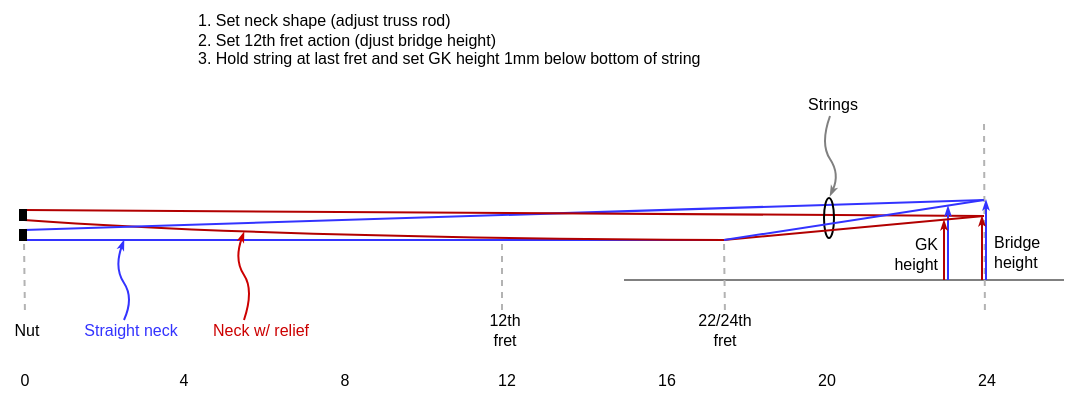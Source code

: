 <mxfile version="14.1.8" type="github">
  <diagram id="icT79BqDyMPT690cw6SL" name="Page-1">
    <mxGraphModel dx="516" dy="274" grid="1" gridSize="5" guides="0" tooltips="1" connect="1" arrows="1" fold="1" page="1" pageScale="1" pageWidth="850" pageHeight="1100" math="0" shadow="0">
      <root>
        <mxCell id="0" />
        <mxCell id="1" parent="0" />
        <mxCell id="-P2CWIfBhK16tqXoN2Xe-1" value="" style="endArrow=none;html=1;strokeWidth=1;rounded=0;strokeColor=#808080;" edge="1" parent="1">
          <mxGeometry width="50" height="50" relative="1" as="geometry">
            <mxPoint x="420" y="480" as="sourcePoint" />
            <mxPoint x="640" y="480" as="targetPoint" />
          </mxGeometry>
        </mxCell>
        <mxCell id="-P2CWIfBhK16tqXoN2Xe-2" value="4" style="text;html=1;strokeColor=none;fillColor=none;align=center;verticalAlign=middle;whiteSpace=wrap;rounded=0;fontSize=8;" vertex="1" parent="1">
          <mxGeometry x="180" y="520" width="40" height="20" as="geometry" />
        </mxCell>
        <mxCell id="-P2CWIfBhK16tqXoN2Xe-3" value="0" style="text;html=1;align=center;verticalAlign=middle;resizable=0;points=[];autosize=1;fontSize=8;" vertex="1" parent="1">
          <mxGeometry x="110" y="520" width="20" height="20" as="geometry" />
        </mxCell>
        <mxCell id="-P2CWIfBhK16tqXoN2Xe-4" value="8" style="text;html=1;align=center;verticalAlign=middle;resizable=0;points=[];autosize=1;fontSize=8;" vertex="1" parent="1">
          <mxGeometry x="270" y="520" width="20" height="20" as="geometry" />
        </mxCell>
        <mxCell id="-P2CWIfBhK16tqXoN2Xe-5" value="12" style="text;html=1;align=center;verticalAlign=middle;resizable=0;points=[];autosize=1;fontSize=8;" vertex="1" parent="1">
          <mxGeometry x="351" y="520" width="20" height="20" as="geometry" />
        </mxCell>
        <mxCell id="-P2CWIfBhK16tqXoN2Xe-6" value="16" style="text;html=1;align=center;verticalAlign=middle;resizable=0;points=[];autosize=1;fontSize=8;" vertex="1" parent="1">
          <mxGeometry x="431" y="520" width="20" height="20" as="geometry" />
        </mxCell>
        <mxCell id="-P2CWIfBhK16tqXoN2Xe-7" value="20" style="text;html=1;align=center;verticalAlign=middle;resizable=0;points=[];autosize=1;fontSize=8;" vertex="1" parent="1">
          <mxGeometry x="511" y="520" width="20" height="20" as="geometry" />
        </mxCell>
        <mxCell id="-P2CWIfBhK16tqXoN2Xe-8" value="24" style="text;html=1;align=center;verticalAlign=middle;resizable=0;points=[];autosize=1;fontSize=8;" vertex="1" parent="1">
          <mxGeometry x="591" y="520" width="20" height="20" as="geometry" />
        </mxCell>
        <mxCell id="-P2CWIfBhK16tqXoN2Xe-9" value="" style="endArrow=none;html=1;strokeWidth=1;fillColor=#0050ef;strokeColor=#3333FF;" edge="1" parent="1">
          <mxGeometry width="50" height="50" relative="1" as="geometry">
            <mxPoint x="120" y="460" as="sourcePoint" />
            <mxPoint x="470" y="460" as="targetPoint" />
          </mxGeometry>
        </mxCell>
        <mxCell id="-P2CWIfBhK16tqXoN2Xe-11" value="" style="curved=1;endArrow=none;html=1;strokeWidth=1;endFill=0;fillColor=#e51400;strokeColor=#B20000;" edge="1" parent="1">
          <mxGeometry width="50" height="50" relative="1" as="geometry">
            <mxPoint x="120" y="450" as="sourcePoint" />
            <mxPoint x="470" y="460" as="targetPoint" />
            <Array as="points">
              <mxPoint x="244" y="459" />
            </Array>
          </mxGeometry>
        </mxCell>
        <mxCell id="-P2CWIfBhK16tqXoN2Xe-12" value="" style="endArrow=none;html=1;strokeWidth=1;fillColor=#0050ef;strokeColor=#3333FF;" edge="1" parent="1">
          <mxGeometry width="50" height="50" relative="1" as="geometry">
            <mxPoint x="120" y="455" as="sourcePoint" />
            <mxPoint x="600" y="440" as="targetPoint" />
          </mxGeometry>
        </mxCell>
        <mxCell id="-P2CWIfBhK16tqXoN2Xe-13" value="&lt;div&gt;12th&lt;/div&gt;&lt;div&gt;fret&lt;br&gt;&lt;/div&gt;" style="text;html=1;align=center;verticalAlign=middle;resizable=0;points=[];autosize=1;fontSize=8;connectable=0;" vertex="1" parent="1">
          <mxGeometry x="345" y="490" width="30" height="30" as="geometry" />
        </mxCell>
        <mxCell id="-P2CWIfBhK16tqXoN2Xe-14" value="&lt;div style=&quot;font-size: 8px&quot;&gt;22/24th&lt;/div&gt;&lt;div&gt;fret&lt;br&gt;&lt;/div&gt;" style="text;html=1;align=center;verticalAlign=middle;resizable=0;points=[];autosize=1;fontSize=8;connectable=0;" vertex="1" parent="1">
          <mxGeometry x="450" y="490" width="40" height="30" as="geometry" />
        </mxCell>
        <mxCell id="-P2CWIfBhK16tqXoN2Xe-15" value="" style="endArrow=none;dashed=1;html=1;strokeWidth=1;fillColor=#ffcccc;strokeColor=#B3B3B3;" edge="1" parent="1">
          <mxGeometry width="50" height="50" relative="1" as="geometry">
            <mxPoint x="359" y="495" as="sourcePoint" />
            <mxPoint x="359" y="460" as="targetPoint" />
          </mxGeometry>
        </mxCell>
        <mxCell id="-P2CWIfBhK16tqXoN2Xe-17" value="" style="endArrow=none;dashed=1;html=1;strokeWidth=1;fillColor=#ffcccc;strokeColor=#B3B3B3;" edge="1" parent="1">
          <mxGeometry width="50" height="50" relative="1" as="geometry">
            <mxPoint x="120.452" y="495" as="sourcePoint" />
            <mxPoint x="120" y="460" as="targetPoint" />
          </mxGeometry>
        </mxCell>
        <mxCell id="-P2CWIfBhK16tqXoN2Xe-19" value="" style="endArrow=none;dashed=1;html=1;strokeWidth=1;fillColor=#ffcccc;strokeColor=#B3B3B3;" edge="1" parent="1">
          <mxGeometry width="50" height="50" relative="1" as="geometry">
            <mxPoint x="470.452" y="495" as="sourcePoint" />
            <mxPoint x="470" y="460" as="targetPoint" />
          </mxGeometry>
        </mxCell>
        <mxCell id="-P2CWIfBhK16tqXoN2Xe-20" value="" style="endArrow=none;dashed=1;html=1;strokeWidth=1;fillColor=#ffcccc;strokeColor=#B3B3B3;" edge="1" parent="1">
          <mxGeometry width="50" height="50" relative="1" as="geometry">
            <mxPoint x="600.452" y="495" as="sourcePoint" />
            <mxPoint x="600" y="400" as="targetPoint" />
          </mxGeometry>
        </mxCell>
        <mxCell id="-P2CWIfBhK16tqXoN2Xe-21" value="&lt;div style=&quot;font-size: 8px&quot;&gt;Nut&lt;/div&gt;" style="text;html=1;align=center;verticalAlign=middle;resizable=0;points=[];autosize=1;fontSize=8;" vertex="1" parent="1">
          <mxGeometry x="108" y="495" width="25" height="20" as="geometry" />
        </mxCell>
        <mxCell id="-P2CWIfBhK16tqXoN2Xe-22" value="&lt;div style=&quot;font-size: 8px&quot;&gt;Bridge&lt;/div&gt;&lt;div&gt;height&lt;/div&gt;" style="text;html=1;align=left;verticalAlign=middle;resizable=0;points=[];autosize=1;fontSize=8;" vertex="1" parent="1">
          <mxGeometry x="603" y="451" width="35" height="30" as="geometry" />
        </mxCell>
        <mxCell id="-P2CWIfBhK16tqXoN2Xe-23" value="" style="endArrow=none;html=1;strokeWidth=1;fontSize=8;strokeColor=#B20000;fillColor=#e51400;" edge="1" parent="1">
          <mxGeometry width="50" height="50" relative="1" as="geometry">
            <mxPoint x="120" y="445" as="sourcePoint" />
            <mxPoint x="600" y="448" as="targetPoint" />
          </mxGeometry>
        </mxCell>
        <mxCell id="-P2CWIfBhK16tqXoN2Xe-25" value="" style="endArrow=classicThin;html=1;strokeColor=#3333FF;strokeWidth=1;fontSize=8;endSize=2;endFill=1;" edge="1" parent="1">
          <mxGeometry width="50" height="50" relative="1" as="geometry">
            <mxPoint x="582" y="480" as="sourcePoint" />
            <mxPoint x="582" y="443" as="targetPoint" />
          </mxGeometry>
        </mxCell>
        <mxCell id="-P2CWIfBhK16tqXoN2Xe-26" value="" style="endArrow=classicThin;html=1;strokeColor=#B20000;strokeWidth=1;fontSize=8;endSize=2;fillColor=#e51400;endFill=1;" edge="1" parent="1">
          <mxGeometry width="50" height="50" relative="1" as="geometry">
            <mxPoint x="580" y="480" as="sourcePoint" />
            <mxPoint x="580" y="450" as="targetPoint" />
          </mxGeometry>
        </mxCell>
        <mxCell id="-P2CWIfBhK16tqXoN2Xe-28" value="&lt;div&gt;GK&lt;/div&gt;&lt;div&gt;height&lt;br&gt;&lt;/div&gt;" style="text;html=1;align=right;verticalAlign=middle;resizable=0;points=[];autosize=1;fontSize=8;" vertex="1" parent="1">
          <mxGeometry x="545" y="455" width="33" height="24" as="geometry" />
        </mxCell>
        <mxCell id="-P2CWIfBhK16tqXoN2Xe-40" value="" style="rounded=0;whiteSpace=wrap;html=1;fontFamily=Times New Roman;fontSize=8;fillColor=#000000;connectable=0;" vertex="1" parent="1">
          <mxGeometry x="118" y="455" width="3" height="5" as="geometry" />
        </mxCell>
        <mxCell id="-P2CWIfBhK16tqXoN2Xe-43" value="" style="rounded=0;whiteSpace=wrap;html=1;fontFamily=Times New Roman;fontSize=8;fillColor=#000000;" vertex="1" parent="1">
          <mxGeometry x="118" y="445" width="3" height="5" as="geometry" />
        </mxCell>
        <mxCell id="-P2CWIfBhK16tqXoN2Xe-44" value="Straight neck" style="text;html=1;align=center;verticalAlign=middle;resizable=0;points=[];autosize=1;fontSize=8;fontFamily=Helvetica;fontColor=#3333FF;" vertex="1" parent="1">
          <mxGeometry x="143" y="495" width="60" height="20" as="geometry" />
        </mxCell>
        <mxCell id="-P2CWIfBhK16tqXoN2Xe-45" value="Neck w/ relief" style="text;html=1;align=center;verticalAlign=middle;resizable=0;points=[];autosize=1;fontSize=8;fontFamily=Helvetica;fontColor=#CC0000;allowArrows=0;" vertex="1" parent="1">
          <mxGeometry x="208" y="495" width="60" height="20" as="geometry" />
        </mxCell>
        <mxCell id="-P2CWIfBhK16tqXoN2Xe-49" value="" style="curved=1;endArrow=classicThin;html=1;strokeWidth=1;fontFamily=Helvetica;fontSize=8;fontColor=#CC0000;startSize=2;endFill=1;endSize=2;strokeColor=#CC0000;" edge="1" parent="1">
          <mxGeometry width="50" height="50" relative="1" as="geometry">
            <mxPoint x="230" y="500" as="sourcePoint" />
            <mxPoint x="230" y="456" as="targetPoint" />
            <Array as="points">
              <mxPoint x="235" y="485" />
              <mxPoint x="225" y="470" />
            </Array>
          </mxGeometry>
        </mxCell>
        <mxCell id="-P2CWIfBhK16tqXoN2Xe-51" value="" style="curved=1;endArrow=classicThin;html=1;strokeWidth=1;fontFamily=Helvetica;fontSize=8;fontColor=#CC0000;startSize=2;endFill=1;endSize=2;fillColor=#0050ef;strokeColor=#3333FF;" edge="1" parent="1">
          <mxGeometry width="50" height="50" relative="1" as="geometry">
            <mxPoint x="170" y="500" as="sourcePoint" />
            <mxPoint x="170" y="460" as="targetPoint" />
            <Array as="points">
              <mxPoint x="175" y="489" />
              <mxPoint x="165" y="474" />
            </Array>
          </mxGeometry>
        </mxCell>
        <mxCell id="-P2CWIfBhK16tqXoN2Xe-52" value="&lt;div&gt;1. Set neck shape (adjust truss rod)&lt;/div&gt;&lt;div&gt;2. Set 12th fret action (djust bridge height)&lt;/div&gt;&lt;div&gt;3. Hold string at last fret and set GK height 1mm below bottom of string&lt;br&gt;&lt;/div&gt;" style="text;html=1;align=left;verticalAlign=middle;resizable=0;points=[];autosize=1;fontSize=8;fontFamily=Helvetica;" vertex="1" parent="1">
          <mxGeometry x="205" y="340" width="270" height="40" as="geometry" />
        </mxCell>
        <mxCell id="-P2CWIfBhK16tqXoN2Xe-53" value="" style="ellipse;whiteSpace=wrap;html=1;fontFamily=Helvetica;fontSize=8;fontColor=#CC0000;connectable=0;fillColor=none;" vertex="1" parent="1">
          <mxGeometry x="520" y="439" width="5" height="20" as="geometry" />
        </mxCell>
        <mxCell id="-P2CWIfBhK16tqXoN2Xe-55" value="" style="curved=1;endArrow=none;html=1;strokeWidth=1;fontFamily=Helvetica;fontSize=8;fontColor=#CC0000;startSize=2;endFill=0;endSize=2;fillColor=#0050ef;startArrow=classicThin;startFill=1;strokeColor=#808080;" edge="1" parent="1">
          <mxGeometry width="50" height="50" relative="1" as="geometry">
            <mxPoint x="523" y="438" as="sourcePoint" />
            <mxPoint x="523" y="398" as="targetPoint" />
            <Array as="points">
              <mxPoint x="528" y="427" />
              <mxPoint x="518" y="412" />
            </Array>
          </mxGeometry>
        </mxCell>
        <mxCell id="-P2CWIfBhK16tqXoN2Xe-56" value="Strings" style="text;html=1;align=center;verticalAlign=middle;resizable=0;points=[];autosize=1;fontSize=8;fontFamily=Helvetica;" vertex="1" parent="1">
          <mxGeometry x="504" y="382" width="40" height="20" as="geometry" />
        </mxCell>
        <mxCell id="-P2CWIfBhK16tqXoN2Xe-57" value="" style="endArrow=classicThin;html=1;strokeColor=#3333FF;strokeWidth=1;fontSize=8;endSize=2;endFill=1;" edge="1" parent="1">
          <mxGeometry width="50" height="50" relative="1" as="geometry">
            <mxPoint x="601" y="480" as="sourcePoint" />
            <mxPoint x="601" y="440" as="targetPoint" />
          </mxGeometry>
        </mxCell>
        <mxCell id="-P2CWIfBhK16tqXoN2Xe-58" value="" style="endArrow=classicThin;html=1;strokeColor=#B20000;strokeWidth=1;fontSize=8;endSize=2;fillColor=#e51400;endFill=1;" edge="1" parent="1">
          <mxGeometry width="50" height="50" relative="1" as="geometry">
            <mxPoint x="599" y="480" as="sourcePoint" />
            <mxPoint x="599" y="448" as="targetPoint" />
          </mxGeometry>
        </mxCell>
        <mxCell id="-P2CWIfBhK16tqXoN2Xe-60" value="" style="endArrow=none;html=1;strokeWidth=1;fontSize=8;strokeColor=#B20000;fillColor=#e51400;" edge="1" parent="1">
          <mxGeometry width="50" height="50" relative="1" as="geometry">
            <mxPoint x="470" y="460" as="sourcePoint" />
            <mxPoint x="600" y="448" as="targetPoint" />
          </mxGeometry>
        </mxCell>
        <mxCell id="-P2CWIfBhK16tqXoN2Xe-61" value="" style="endArrow=none;html=1;strokeWidth=1;fillColor=#0050ef;strokeColor=#3333FF;" edge="1" parent="1">
          <mxGeometry width="50" height="50" relative="1" as="geometry">
            <mxPoint x="470" y="460" as="sourcePoint" />
            <mxPoint x="600" y="440" as="targetPoint" />
          </mxGeometry>
        </mxCell>
      </root>
    </mxGraphModel>
  </diagram>
</mxfile>
